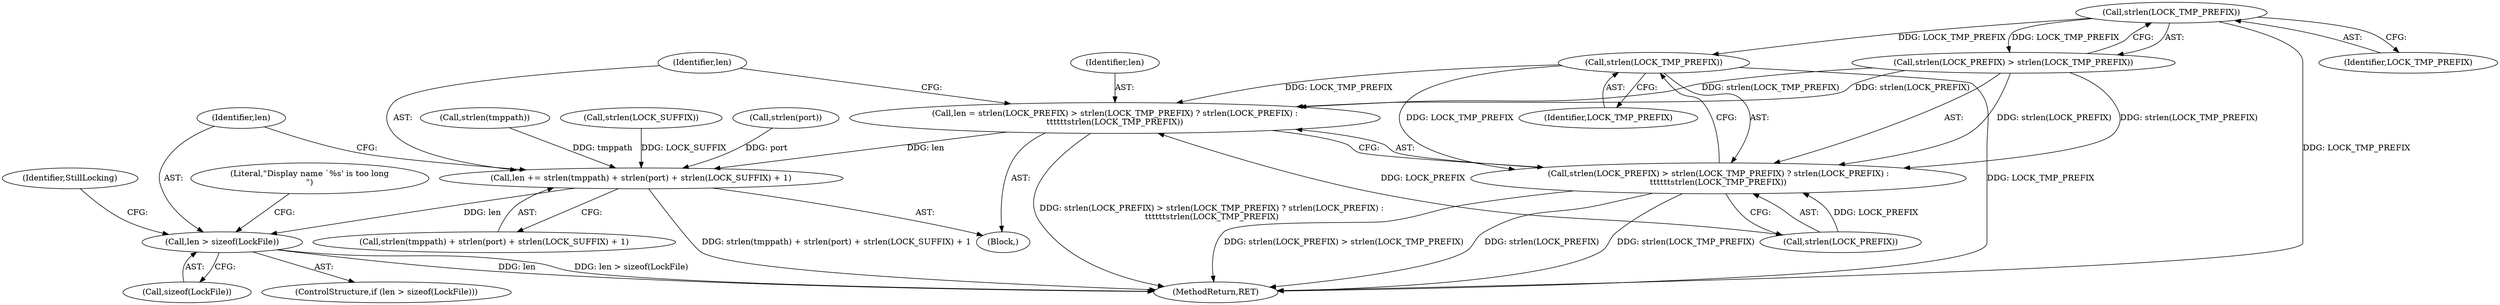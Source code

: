digraph "0_xserver_6ba44b91e37622ef8c146d8f2ac92d708a18ed34@API" {
"1000146" [label="(Call,strlen(LOCK_TMP_PREFIX))"];
"1000142" [label="(Call,strlen(LOCK_TMP_PREFIX))"];
"1000136" [label="(Call,len = strlen(LOCK_PREFIX) > strlen(LOCK_TMP_PREFIX) ? strlen(LOCK_PREFIX) :\n\t\t\t\t\t\tstrlen(LOCK_TMP_PREFIX))"];
"1000148" [label="(Call,len += strlen(tmppath) + strlen(port) + strlen(LOCK_SUFFIX) + 1)"];
"1000161" [label="(Call,len > sizeof(LockFile))"];
"1000138" [label="(Call,strlen(LOCK_PREFIX) > strlen(LOCK_TMP_PREFIX) ? strlen(LOCK_PREFIX) :\n\t\t\t\t\t\tstrlen(LOCK_TMP_PREFIX))"];
"1000160" [label="(ControlStructure,if (len > sizeof(LockFile)))"];
"1000166" [label="(Literal,\"Display name `%s' is too long\n\")"];
"1000157" [label="(Call,strlen(LOCK_SUFFIX))"];
"1000138" [label="(Call,strlen(LOCK_PREFIX) > strlen(LOCK_TMP_PREFIX) ? strlen(LOCK_PREFIX) :\n\t\t\t\t\t\tstrlen(LOCK_TMP_PREFIX))"];
"1000150" [label="(Call,strlen(tmppath) + strlen(port) + strlen(LOCK_SUFFIX) + 1)"];
"1000163" [label="(Call,sizeof(LockFile))"];
"1000146" [label="(Call,strlen(LOCK_TMP_PREFIX))"];
"1000111" [label="(Block,)"];
"1000161" [label="(Call,len > sizeof(LockFile))"];
"1000142" [label="(Call,strlen(LOCK_TMP_PREFIX))"];
"1000162" [label="(Identifier,len)"];
"1000169" [label="(Identifier,StillLocking)"];
"1000148" [label="(Call,len += strlen(tmppath) + strlen(port) + strlen(LOCK_SUFFIX) + 1)"];
"1000136" [label="(Call,len = strlen(LOCK_PREFIX) > strlen(LOCK_TMP_PREFIX) ? strlen(LOCK_PREFIX) :\n\t\t\t\t\t\tstrlen(LOCK_TMP_PREFIX))"];
"1000143" [label="(Identifier,LOCK_TMP_PREFIX)"];
"1000154" [label="(Call,strlen(port))"];
"1000390" [label="(MethodReturn,RET)"];
"1000149" [label="(Identifier,len)"];
"1000147" [label="(Identifier,LOCK_TMP_PREFIX)"];
"1000151" [label="(Call,strlen(tmppath))"];
"1000139" [label="(Call,strlen(LOCK_PREFIX) > strlen(LOCK_TMP_PREFIX))"];
"1000144" [label="(Call,strlen(LOCK_PREFIX))"];
"1000137" [label="(Identifier,len)"];
"1000146" -> "1000138"  [label="AST: "];
"1000146" -> "1000147"  [label="CFG: "];
"1000147" -> "1000146"  [label="AST: "];
"1000138" -> "1000146"  [label="CFG: "];
"1000146" -> "1000390"  [label="DDG: LOCK_TMP_PREFIX"];
"1000146" -> "1000136"  [label="DDG: LOCK_TMP_PREFIX"];
"1000146" -> "1000138"  [label="DDG: LOCK_TMP_PREFIX"];
"1000142" -> "1000146"  [label="DDG: LOCK_TMP_PREFIX"];
"1000142" -> "1000139"  [label="AST: "];
"1000142" -> "1000143"  [label="CFG: "];
"1000143" -> "1000142"  [label="AST: "];
"1000139" -> "1000142"  [label="CFG: "];
"1000142" -> "1000390"  [label="DDG: LOCK_TMP_PREFIX"];
"1000142" -> "1000139"  [label="DDG: LOCK_TMP_PREFIX"];
"1000136" -> "1000111"  [label="AST: "];
"1000136" -> "1000138"  [label="CFG: "];
"1000137" -> "1000136"  [label="AST: "];
"1000138" -> "1000136"  [label="AST: "];
"1000149" -> "1000136"  [label="CFG: "];
"1000136" -> "1000390"  [label="DDG: strlen(LOCK_PREFIX) > strlen(LOCK_TMP_PREFIX) ? strlen(LOCK_PREFIX) :\n\t\t\t\t\t\tstrlen(LOCK_TMP_PREFIX)"];
"1000144" -> "1000136"  [label="DDG: LOCK_PREFIX"];
"1000139" -> "1000136"  [label="DDG: strlen(LOCK_PREFIX)"];
"1000139" -> "1000136"  [label="DDG: strlen(LOCK_TMP_PREFIX)"];
"1000136" -> "1000148"  [label="DDG: len"];
"1000148" -> "1000111"  [label="AST: "];
"1000148" -> "1000150"  [label="CFG: "];
"1000149" -> "1000148"  [label="AST: "];
"1000150" -> "1000148"  [label="AST: "];
"1000162" -> "1000148"  [label="CFG: "];
"1000148" -> "1000390"  [label="DDG: strlen(tmppath) + strlen(port) + strlen(LOCK_SUFFIX) + 1"];
"1000151" -> "1000148"  [label="DDG: tmppath"];
"1000154" -> "1000148"  [label="DDG: port"];
"1000157" -> "1000148"  [label="DDG: LOCK_SUFFIX"];
"1000148" -> "1000161"  [label="DDG: len"];
"1000161" -> "1000160"  [label="AST: "];
"1000161" -> "1000163"  [label="CFG: "];
"1000162" -> "1000161"  [label="AST: "];
"1000163" -> "1000161"  [label="AST: "];
"1000166" -> "1000161"  [label="CFG: "];
"1000169" -> "1000161"  [label="CFG: "];
"1000161" -> "1000390"  [label="DDG: len"];
"1000161" -> "1000390"  [label="DDG: len > sizeof(LockFile)"];
"1000138" -> "1000144"  [label="CFG: "];
"1000139" -> "1000138"  [label="AST: "];
"1000144" -> "1000138"  [label="AST: "];
"1000138" -> "1000390"  [label="DDG: strlen(LOCK_PREFIX) > strlen(LOCK_TMP_PREFIX)"];
"1000138" -> "1000390"  [label="DDG: strlen(LOCK_PREFIX)"];
"1000138" -> "1000390"  [label="DDG: strlen(LOCK_TMP_PREFIX)"];
"1000144" -> "1000138"  [label="DDG: LOCK_PREFIX"];
"1000139" -> "1000138"  [label="DDG: strlen(LOCK_PREFIX)"];
"1000139" -> "1000138"  [label="DDG: strlen(LOCK_TMP_PREFIX)"];
}
